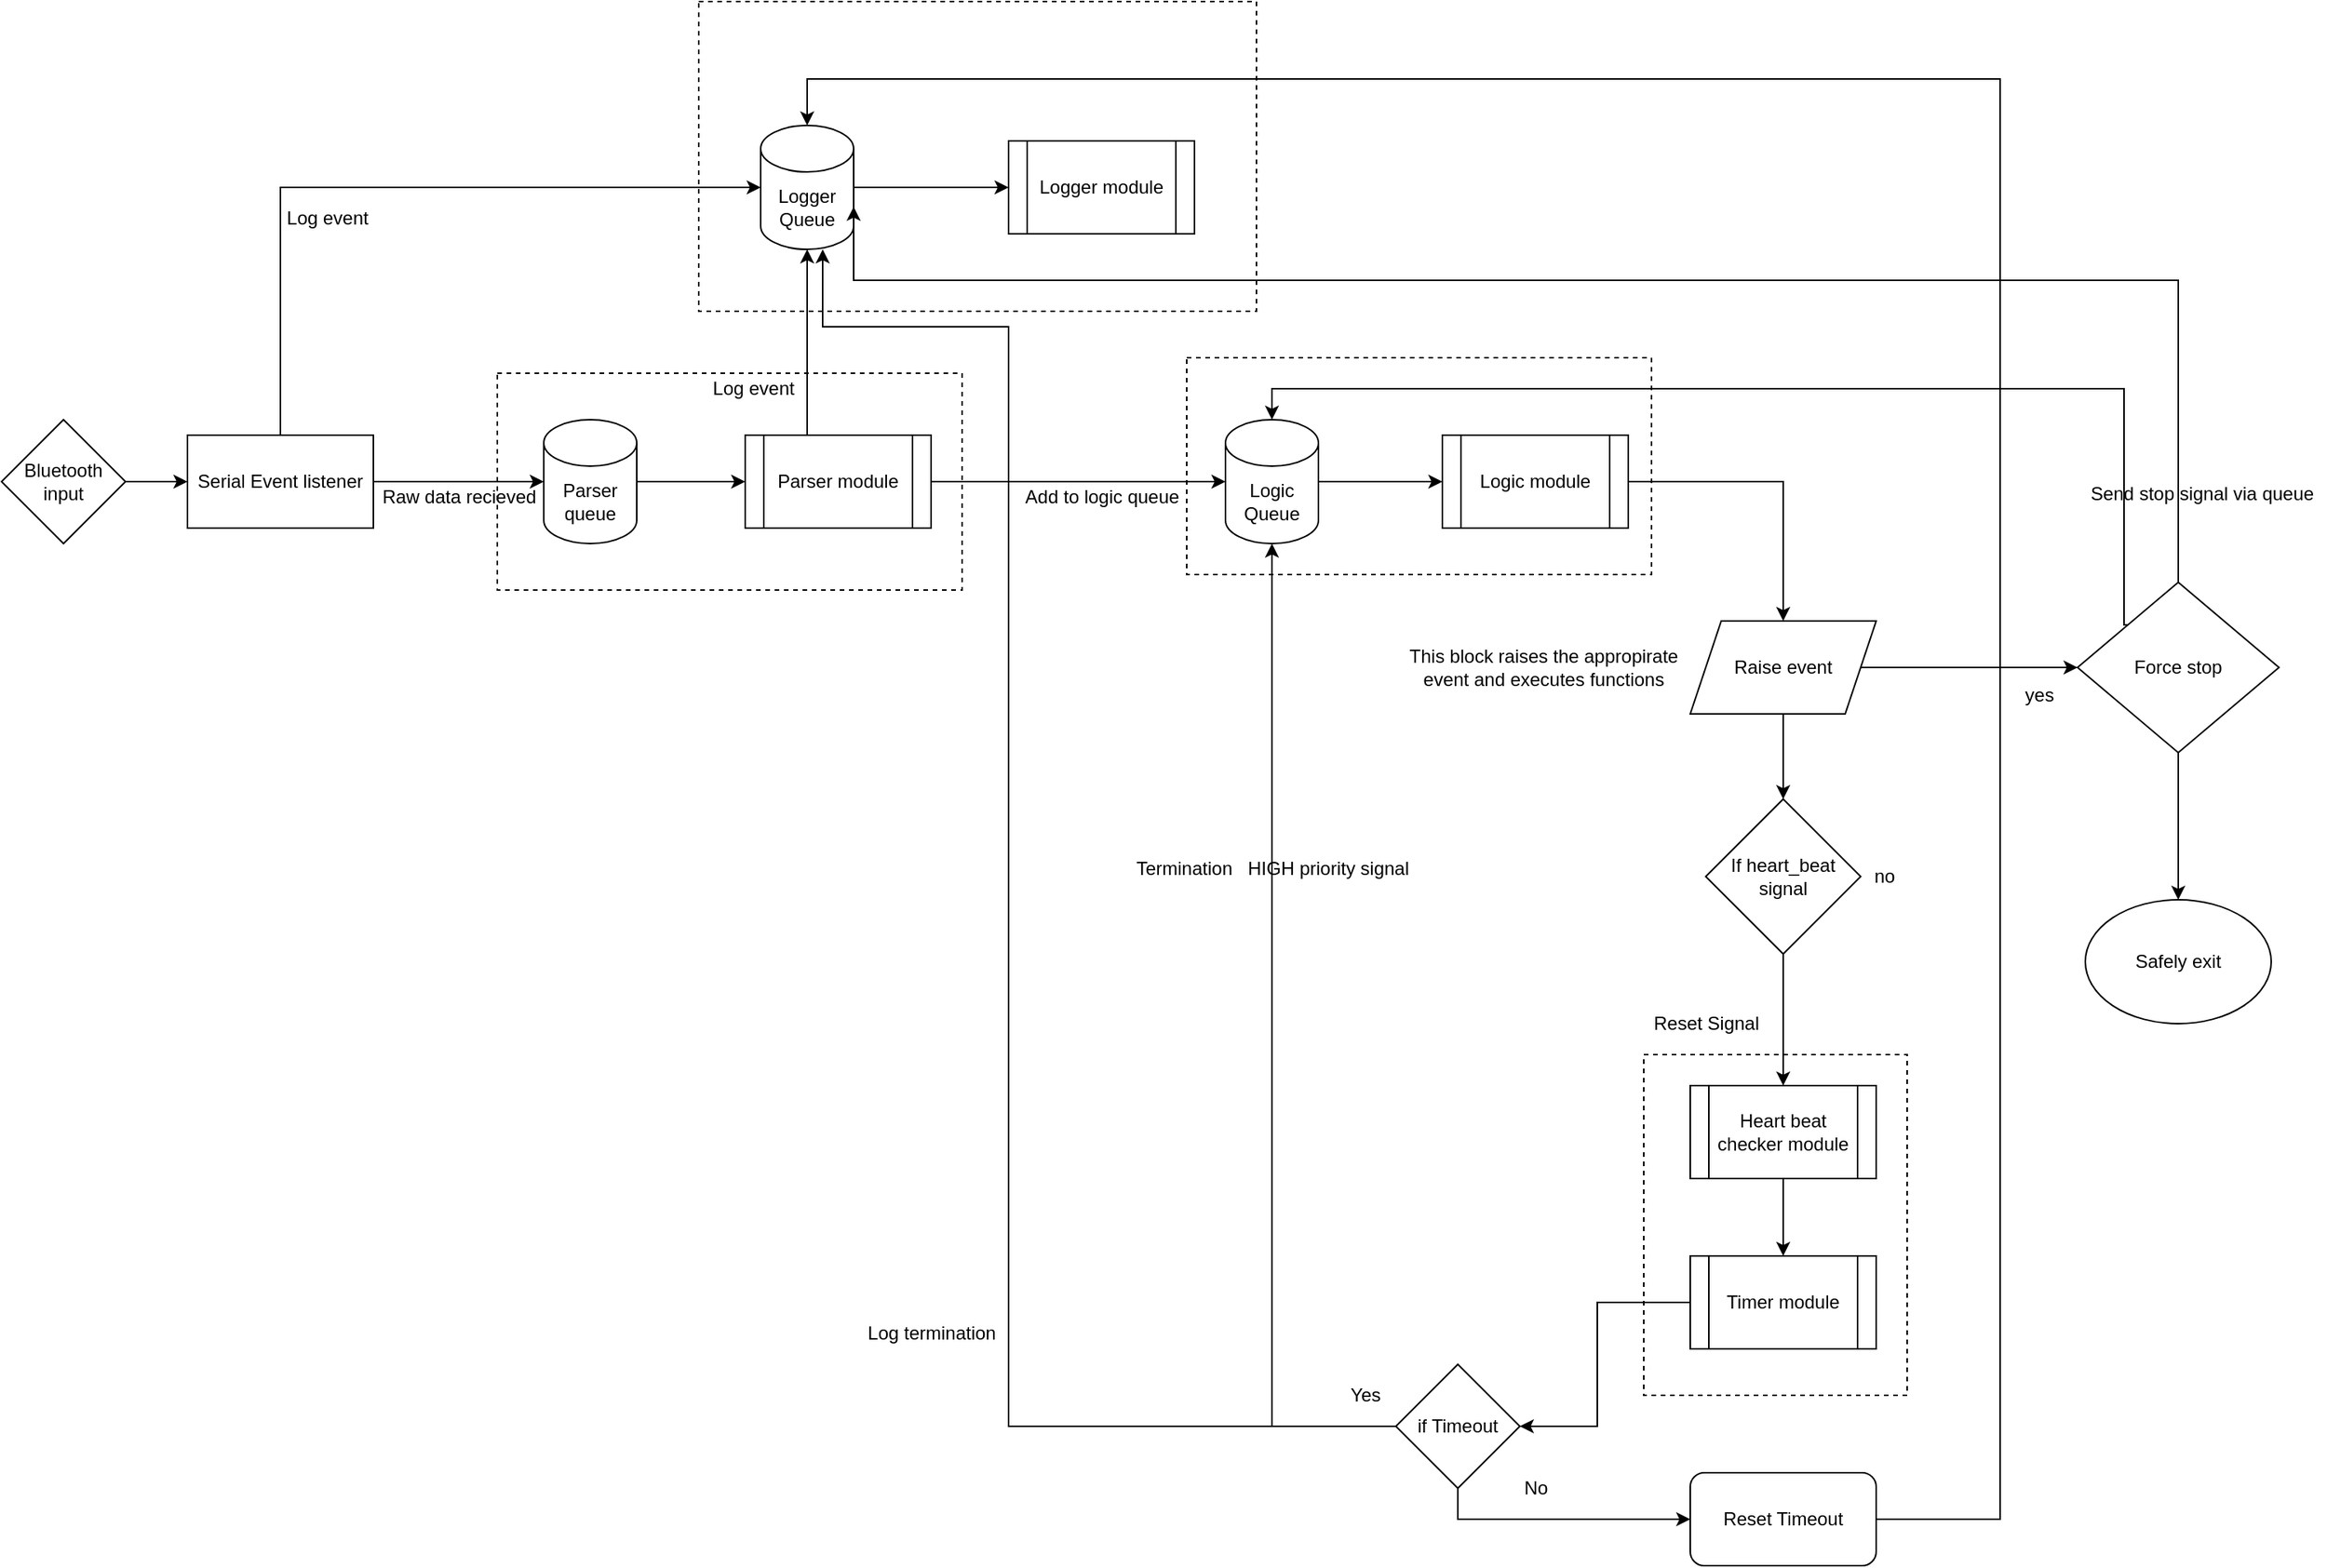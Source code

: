 <mxfile version="14.2.9" type="github">
  <diagram id="aZlOReppdM6Vbn_RqVCT" name="Page-1">
    <mxGraphModel dx="1929" dy="1149" grid="1" gridSize="10" guides="1" tooltips="1" connect="1" arrows="1" fold="1" page="1" pageScale="1" pageWidth="1600" pageHeight="1200" math="0" shadow="0">
      <root>
        <mxCell id="0" />
        <mxCell id="1" parent="0" />
        <mxCell id="UPKcbHkdnJgAcpdIiQ7b-42" value="" style="verticalLabelPosition=bottom;verticalAlign=top;html=1;shape=mxgraph.basic.rect;fillColor2=none;strokeWidth=1;size=20;indent=5;dashed=1;" vertex="1" parent="1">
          <mxGeometry x="825" y="340" width="300" height="140" as="geometry" />
        </mxCell>
        <mxCell id="UPKcbHkdnJgAcpdIiQ7b-40" value="" style="verticalLabelPosition=bottom;verticalAlign=top;html=1;shape=mxgraph.basic.rect;fillColor2=none;strokeWidth=1;size=20;indent=5;dashed=1;" vertex="1" parent="1">
          <mxGeometry x="1120" y="790" width="170" height="220" as="geometry" />
        </mxCell>
        <mxCell id="UPKcbHkdnJgAcpdIiQ7b-39" value="" style="verticalLabelPosition=bottom;verticalAlign=top;html=1;shape=mxgraph.basic.rect;fillColor2=none;strokeWidth=1;size=20;indent=5;dashed=1;" vertex="1" parent="1">
          <mxGeometry x="510" y="110" width="360" height="200" as="geometry" />
        </mxCell>
        <mxCell id="UPKcbHkdnJgAcpdIiQ7b-38" value="" style="verticalLabelPosition=bottom;verticalAlign=top;html=1;shape=mxgraph.basic.rect;fillColor2=none;strokeWidth=1;size=20;indent=5;dashed=1;" vertex="1" parent="1">
          <mxGeometry x="380" y="350" width="300" height="140" as="geometry" />
        </mxCell>
        <mxCell id="m8YfleF8tQ-FQQvyi_9Q-1" value="Logger module" style="shape=process;whiteSpace=wrap;html=1;backgroundOutline=1;" parent="1" vertex="1">
          <mxGeometry x="710" y="200" width="120" height="60" as="geometry" />
        </mxCell>
        <mxCell id="m8YfleF8tQ-FQQvyi_9Q-20" style="edgeStyle=orthogonalEdgeStyle;rounded=0;orthogonalLoop=1;jettySize=auto;html=1;exitX=0.5;exitY=0;exitDx=0;exitDy=0;entryX=0.5;entryY=1;entryDx=0;entryDy=0;entryPerimeter=0;" parent="1" source="m8YfleF8tQ-FQQvyi_9Q-2" target="4gtdM_F05GJ57js9pfhI-3" edge="1">
          <mxGeometry relative="1" as="geometry">
            <mxPoint x="580" y="270" as="targetPoint" />
            <Array as="points">
              <mxPoint x="580" y="390" />
            </Array>
          </mxGeometry>
        </mxCell>
        <mxCell id="UPKcbHkdnJgAcpdIiQ7b-4" style="edgeStyle=orthogonalEdgeStyle;rounded=0;orthogonalLoop=1;jettySize=auto;html=1;exitX=1;exitY=0.5;exitDx=0;exitDy=0;" edge="1" parent="1" source="m8YfleF8tQ-FQQvyi_9Q-2" target="4gtdM_F05GJ57js9pfhI-4">
          <mxGeometry relative="1" as="geometry" />
        </mxCell>
        <mxCell id="m8YfleF8tQ-FQQvyi_9Q-2" value="Parser module" style="shape=process;whiteSpace=wrap;html=1;backgroundOutline=1;" parent="1" vertex="1">
          <mxGeometry x="540" y="390" width="120" height="60" as="geometry" />
        </mxCell>
        <mxCell id="m8YfleF8tQ-FQQvyi_9Q-5" style="edgeStyle=orthogonalEdgeStyle;rounded=0;orthogonalLoop=1;jettySize=auto;html=1;exitX=1;exitY=0.5;exitDx=0;exitDy=0;exitPerimeter=0;" parent="1" target="m8YfleF8tQ-FQQvyi_9Q-1" edge="1" source="4gtdM_F05GJ57js9pfhI-3">
          <mxGeometry relative="1" as="geometry">
            <mxPoint x="620" y="230" as="sourcePoint" />
          </mxGeometry>
        </mxCell>
        <mxCell id="m8YfleF8tQ-FQQvyi_9Q-12" style="edgeStyle=orthogonalEdgeStyle;rounded=0;orthogonalLoop=1;jettySize=auto;html=1;exitX=1;exitY=0.5;exitDx=0;exitDy=0;entryX=0;entryY=0.5;entryDx=0;entryDy=0;" parent="1" source="m8YfleF8tQ-FQQvyi_9Q-10" target="m8YfleF8tQ-FQQvyi_9Q-11" edge="1">
          <mxGeometry relative="1" as="geometry" />
        </mxCell>
        <mxCell id="m8YfleF8tQ-FQQvyi_9Q-10" value="Bluetooth input" style="rhombus;whiteSpace=wrap;html=1;" parent="1" vertex="1">
          <mxGeometry x="60" y="380" width="80" height="80" as="geometry" />
        </mxCell>
        <mxCell id="m8YfleF8tQ-FQQvyi_9Q-18" style="edgeStyle=orthogonalEdgeStyle;rounded=0;orthogonalLoop=1;jettySize=auto;html=1;exitX=1;exitY=0.5;exitDx=0;exitDy=0;entryX=0;entryY=0.5;entryDx=0;entryDy=0;entryPerimeter=0;" parent="1" source="m8YfleF8tQ-FQQvyi_9Q-11" target="4gtdM_F05GJ57js9pfhI-1" edge="1">
          <mxGeometry relative="1" as="geometry">
            <Array as="points">
              <mxPoint x="400" y="420" />
              <mxPoint x="400" y="420" />
            </Array>
          </mxGeometry>
        </mxCell>
        <mxCell id="UPKcbHkdnJgAcpdIiQ7b-1" style="edgeStyle=orthogonalEdgeStyle;rounded=0;orthogonalLoop=1;jettySize=auto;html=1;exitX=0.5;exitY=0;exitDx=0;exitDy=0;entryX=0;entryY=0.5;entryDx=0;entryDy=0;entryPerimeter=0;" edge="1" parent="1" source="m8YfleF8tQ-FQQvyi_9Q-11" target="4gtdM_F05GJ57js9pfhI-3">
          <mxGeometry relative="1" as="geometry" />
        </mxCell>
        <mxCell id="m8YfleF8tQ-FQQvyi_9Q-11" value="Serial Event listener" style="rounded=0;whiteSpace=wrap;html=1;" parent="1" vertex="1">
          <mxGeometry x="180" y="390" width="120" height="60" as="geometry" />
        </mxCell>
        <mxCell id="m8YfleF8tQ-FQQvyi_9Q-22" value="Raw data recieved" style="text;html=1;align=center;verticalAlign=middle;resizable=0;points=[];autosize=1;" parent="1" vertex="1">
          <mxGeometry x="300" y="420" width="110" height="20" as="geometry" />
        </mxCell>
        <mxCell id="4gtdM_F05GJ57js9pfhI-2" style="edgeStyle=orthogonalEdgeStyle;rounded=0;orthogonalLoop=1;jettySize=auto;html=1;exitX=1;exitY=0.5;exitDx=0;exitDy=0;exitPerimeter=0;entryX=0;entryY=0.5;entryDx=0;entryDy=0;" parent="1" source="4gtdM_F05GJ57js9pfhI-1" target="m8YfleF8tQ-FQQvyi_9Q-2" edge="1">
          <mxGeometry relative="1" as="geometry" />
        </mxCell>
        <mxCell id="4gtdM_F05GJ57js9pfhI-1" value="Parser queue" style="shape=cylinder3;whiteSpace=wrap;html=1;boundedLbl=1;backgroundOutline=1;size=15;" parent="1" vertex="1">
          <mxGeometry x="410" y="380" width="60" height="80" as="geometry" />
        </mxCell>
        <mxCell id="4gtdM_F05GJ57js9pfhI-3" value="Logger Queue" style="shape=cylinder3;whiteSpace=wrap;html=1;boundedLbl=1;backgroundOutline=1;size=15;" parent="1" vertex="1">
          <mxGeometry x="550" y="190" width="60" height="80" as="geometry" />
        </mxCell>
        <mxCell id="4gtdM_F05GJ57js9pfhI-7" style="edgeStyle=orthogonalEdgeStyle;rounded=0;orthogonalLoop=1;jettySize=auto;html=1;exitX=1;exitY=0.5;exitDx=0;exitDy=0;exitPerimeter=0;entryX=0;entryY=0.5;entryDx=0;entryDy=0;" parent="1" source="4gtdM_F05GJ57js9pfhI-4" target="UPKcbHkdnJgAcpdIiQ7b-19" edge="1">
          <mxGeometry relative="1" as="geometry">
            <mxPoint x="970.0" y="420" as="targetPoint" />
          </mxGeometry>
        </mxCell>
        <mxCell id="4gtdM_F05GJ57js9pfhI-4" value="Logic Queue" style="shape=cylinder3;whiteSpace=wrap;html=1;boundedLbl=1;backgroundOutline=1;size=15;" parent="1" vertex="1">
          <mxGeometry x="850" y="380" width="60" height="80" as="geometry" />
        </mxCell>
        <mxCell id="4gtdM_F05GJ57js9pfhI-9" style="edgeStyle=orthogonalEdgeStyle;rounded=0;orthogonalLoop=1;jettySize=auto;html=1;exitX=1;exitY=0.5;exitDx=0;exitDy=0;" parent="1" source="UPKcbHkdnJgAcpdIiQ7b-19" target="4gtdM_F05GJ57js9pfhI-8" edge="1">
          <mxGeometry relative="1" as="geometry">
            <mxPoint x="1090.0" y="420" as="sourcePoint" />
          </mxGeometry>
        </mxCell>
        <mxCell id="UPKcbHkdnJgAcpdIiQ7b-15" style="edgeStyle=orthogonalEdgeStyle;rounded=0;orthogonalLoop=1;jettySize=auto;html=1;exitX=0.5;exitY=1;exitDx=0;exitDy=0;" edge="1" parent="1" source="4gtdM_F05GJ57js9pfhI-8" target="4gtdM_F05GJ57js9pfhI-11">
          <mxGeometry relative="1" as="geometry" />
        </mxCell>
        <mxCell id="UPKcbHkdnJgAcpdIiQ7b-25" value="" style="edgeStyle=orthogonalEdgeStyle;rounded=0;orthogonalLoop=1;jettySize=auto;html=1;" edge="1" parent="1" source="4gtdM_F05GJ57js9pfhI-8" target="UPKcbHkdnJgAcpdIiQ7b-24">
          <mxGeometry relative="1" as="geometry" />
        </mxCell>
        <mxCell id="4gtdM_F05GJ57js9pfhI-8" value="Raise event" style="shape=parallelogram;perimeter=parallelogramPerimeter;whiteSpace=wrap;html=1;fixedSize=1;" parent="1" vertex="1">
          <mxGeometry x="1150" y="510" width="120" height="60" as="geometry" />
        </mxCell>
        <mxCell id="4gtdM_F05GJ57js9pfhI-14" value="" style="edgeStyle=orthogonalEdgeStyle;rounded=0;orthogonalLoop=1;jettySize=auto;html=1;exitX=0.5;exitY=1;exitDx=0;exitDy=0;entryX=0.5;entryY=0;entryDx=0;entryDy=0;" parent="1" source="4gtdM_F05GJ57js9pfhI-11" target="UPKcbHkdnJgAcpdIiQ7b-33" edge="1">
          <mxGeometry relative="1" as="geometry" />
        </mxCell>
        <mxCell id="4gtdM_F05GJ57js9pfhI-11" value="If heart_beat signal" style="rhombus;whiteSpace=wrap;html=1;" parent="1" vertex="1">
          <mxGeometry x="1160" y="625" width="100" height="100" as="geometry" />
        </mxCell>
        <mxCell id="4gtdM_F05GJ57js9pfhI-16" value="Reset Signal" style="text;html=1;align=center;verticalAlign=middle;resizable=0;points=[];autosize=1;" parent="1" vertex="1">
          <mxGeometry x="1120" y="760" width="80" height="20" as="geometry" />
        </mxCell>
        <mxCell id="4gtdM_F05GJ57js9pfhI-17" value="no" style="text;html=1;align=center;verticalAlign=middle;resizable=0;points=[];autosize=1;" parent="1" vertex="1">
          <mxGeometry x="1260" y="665" width="30" height="20" as="geometry" />
        </mxCell>
        <mxCell id="4gtdM_F05GJ57js9pfhI-22" value="" style="edgeStyle=orthogonalEdgeStyle;rounded=0;orthogonalLoop=1;jettySize=auto;html=1;entryX=0.5;entryY=1;entryDx=0;entryDy=0;entryPerimeter=0;" parent="1" source="4gtdM_F05GJ57js9pfhI-18" target="4gtdM_F05GJ57js9pfhI-4" edge="1">
          <mxGeometry relative="1" as="geometry">
            <mxPoint x="890.0" y="910" as="targetPoint" />
          </mxGeometry>
        </mxCell>
        <mxCell id="UPKcbHkdnJgAcpdIiQ7b-44" style="edgeStyle=orthogonalEdgeStyle;rounded=0;orthogonalLoop=1;jettySize=auto;html=1;exitX=0.5;exitY=1;exitDx=0;exitDy=0;entryX=0;entryY=0.5;entryDx=0;entryDy=0;" edge="1" parent="1" source="4gtdM_F05GJ57js9pfhI-18" target="UPKcbHkdnJgAcpdIiQ7b-9">
          <mxGeometry relative="1" as="geometry" />
        </mxCell>
        <mxCell id="4gtdM_F05GJ57js9pfhI-18" value="if Timeout " style="rhombus;whiteSpace=wrap;html=1;" parent="1" vertex="1">
          <mxGeometry x="960" y="990" width="80" height="80" as="geometry" />
        </mxCell>
        <mxCell id="4gtdM_F05GJ57js9pfhI-25" style="edgeStyle=orthogonalEdgeStyle;rounded=0;orthogonalLoop=1;jettySize=auto;html=1;exitX=0;exitY=0.5;exitDx=0;exitDy=0;entryX=0.667;entryY=1;entryDx=0;entryDy=0;entryPerimeter=0;" parent="1" source="4gtdM_F05GJ57js9pfhI-18" target="4gtdM_F05GJ57js9pfhI-3" edge="1">
          <mxGeometry relative="1" as="geometry">
            <Array as="points">
              <mxPoint x="710" y="1030" />
              <mxPoint x="710" y="320" />
              <mxPoint x="590" y="320" />
            </Array>
            <mxPoint x="840.0" y="880" as="sourcePoint" />
          </mxGeometry>
        </mxCell>
        <mxCell id="4gtdM_F05GJ57js9pfhI-24" value="Termination &amp;nbsp; HIGH priority signal" style="text;html=1;align=center;verticalAlign=middle;resizable=0;points=[];autosize=1;" parent="1" vertex="1">
          <mxGeometry x="785" y="660" width="190" height="20" as="geometry" />
        </mxCell>
        <mxCell id="UPKcbHkdnJgAcpdIiQ7b-5" value="Yes" style="text;html=1;align=center;verticalAlign=middle;resizable=0;points=[];autosize=1;" vertex="1" parent="1">
          <mxGeometry x="920" y="1000" width="40" height="20" as="geometry" />
        </mxCell>
        <mxCell id="UPKcbHkdnJgAcpdIiQ7b-23" style="edgeStyle=orthogonalEdgeStyle;rounded=0;orthogonalLoop=1;jettySize=auto;html=1;exitX=0;exitY=0.5;exitDx=0;exitDy=0;entryX=1;entryY=0.5;entryDx=0;entryDy=0;" edge="1" parent="1" source="UPKcbHkdnJgAcpdIiQ7b-8" target="4gtdM_F05GJ57js9pfhI-18">
          <mxGeometry relative="1" as="geometry">
            <Array as="points">
              <mxPoint x="1090" y="950" />
              <mxPoint x="1090" y="1030" />
            </Array>
          </mxGeometry>
        </mxCell>
        <mxCell id="UPKcbHkdnJgAcpdIiQ7b-8" value="Timer module" style="shape=process;whiteSpace=wrap;html=1;backgroundOutline=1;" vertex="1" parent="1">
          <mxGeometry x="1150" y="920" width="120" height="60" as="geometry" />
        </mxCell>
        <mxCell id="UPKcbHkdnJgAcpdIiQ7b-13" style="edgeStyle=orthogonalEdgeStyle;rounded=0;orthogonalLoop=1;jettySize=auto;html=1;exitX=1;exitY=0.5;exitDx=0;exitDy=0;entryX=0.5;entryY=0;entryDx=0;entryDy=0;entryPerimeter=0;" edge="1" parent="1" source="UPKcbHkdnJgAcpdIiQ7b-9" target="4gtdM_F05GJ57js9pfhI-3">
          <mxGeometry relative="1" as="geometry">
            <Array as="points">
              <mxPoint x="1350" y="1090" />
              <mxPoint x="1350" y="160" />
              <mxPoint x="580" y="160" />
            </Array>
          </mxGeometry>
        </mxCell>
        <mxCell id="UPKcbHkdnJgAcpdIiQ7b-9" value="Reset Timeout" style="rounded=1;whiteSpace=wrap;html=1;" vertex="1" parent="1">
          <mxGeometry x="1150" y="1060" width="120" height="60" as="geometry" />
        </mxCell>
        <mxCell id="UPKcbHkdnJgAcpdIiQ7b-11" value="Log event" style="text;html=1;align=center;verticalAlign=middle;resizable=0;points=[];autosize=1;" vertex="1" parent="1">
          <mxGeometry x="235" y="240" width="70" height="20" as="geometry" />
        </mxCell>
        <mxCell id="UPKcbHkdnJgAcpdIiQ7b-12" value="Log event" style="text;html=1;align=center;verticalAlign=middle;resizable=0;points=[];autosize=1;" vertex="1" parent="1">
          <mxGeometry x="510" y="350" width="70" height="20" as="geometry" />
        </mxCell>
        <mxCell id="UPKcbHkdnJgAcpdIiQ7b-14" value="Add to logic queue " style="text;html=1;align=center;verticalAlign=middle;resizable=0;points=[];autosize=1;" vertex="1" parent="1">
          <mxGeometry x="715" y="420" width="110" height="20" as="geometry" />
        </mxCell>
        <mxCell id="UPKcbHkdnJgAcpdIiQ7b-19" value="&lt;div&gt;Logic module&lt;/div&gt;" style="shape=process;whiteSpace=wrap;html=1;backgroundOutline=1;" vertex="1" parent="1">
          <mxGeometry x="990" y="390" width="120" height="60" as="geometry" />
        </mxCell>
        <mxCell id="UPKcbHkdnJgAcpdIiQ7b-20" value="Log termination" style="text;html=1;align=center;verticalAlign=middle;resizable=0;points=[];autosize=1;" vertex="1" parent="1">
          <mxGeometry x="610" y="960" width="100" height="20" as="geometry" />
        </mxCell>
        <mxCell id="UPKcbHkdnJgAcpdIiQ7b-28" style="edgeStyle=orthogonalEdgeStyle;rounded=0;orthogonalLoop=1;jettySize=auto;html=1;exitX=0.5;exitY=0;exitDx=0;exitDy=0;entryX=1;entryY=0;entryDx=0;entryDy=52.5;entryPerimeter=0;" edge="1" parent="1" source="UPKcbHkdnJgAcpdIiQ7b-24" target="4gtdM_F05GJ57js9pfhI-3">
          <mxGeometry relative="1" as="geometry">
            <Array as="points">
              <mxPoint x="1465" y="290" />
              <mxPoint x="610" y="290" />
            </Array>
          </mxGeometry>
        </mxCell>
        <mxCell id="UPKcbHkdnJgAcpdIiQ7b-30" style="edgeStyle=orthogonalEdgeStyle;rounded=0;orthogonalLoop=1;jettySize=auto;html=1;exitX=0;exitY=0;exitDx=0;exitDy=0;entryX=0.5;entryY=0;entryDx=0;entryDy=0;entryPerimeter=0;" edge="1" parent="1" source="UPKcbHkdnJgAcpdIiQ7b-24" target="4gtdM_F05GJ57js9pfhI-4">
          <mxGeometry relative="1" as="geometry">
            <Array as="points">
              <mxPoint x="1430" y="513" />
              <mxPoint x="1430" y="360" />
              <mxPoint x="880" y="360" />
            </Array>
          </mxGeometry>
        </mxCell>
        <mxCell id="UPKcbHkdnJgAcpdIiQ7b-32" value="" style="edgeStyle=orthogonalEdgeStyle;rounded=0;orthogonalLoop=1;jettySize=auto;html=1;" edge="1" parent="1" source="UPKcbHkdnJgAcpdIiQ7b-24" target="UPKcbHkdnJgAcpdIiQ7b-31">
          <mxGeometry relative="1" as="geometry" />
        </mxCell>
        <mxCell id="UPKcbHkdnJgAcpdIiQ7b-24" value="Force stop" style="rhombus;whiteSpace=wrap;html=1;" vertex="1" parent="1">
          <mxGeometry x="1400" y="485" width="130" height="110" as="geometry" />
        </mxCell>
        <mxCell id="UPKcbHkdnJgAcpdIiQ7b-26" value="&lt;div&gt;yes&lt;/div&gt;&lt;div&gt;&lt;br&gt;&lt;/div&gt;" style="text;html=1;align=center;verticalAlign=middle;resizable=0;points=[];autosize=1;" vertex="1" parent="1">
          <mxGeometry x="1360" y="550" width="30" height="30" as="geometry" />
        </mxCell>
        <mxCell id="UPKcbHkdnJgAcpdIiQ7b-27" value="&lt;div&gt;This block raises the appropirate &lt;br&gt;&lt;/div&gt;&lt;div&gt;event and executes functions&lt;/div&gt;" style="text;html=1;align=center;verticalAlign=middle;resizable=0;points=[];autosize=1;" vertex="1" parent="1">
          <mxGeometry x="960" y="525" width="190" height="30" as="geometry" />
        </mxCell>
        <mxCell id="UPKcbHkdnJgAcpdIiQ7b-29" value="&lt;div&gt;Send stop signal via queue&lt;/div&gt;&lt;div&gt;&lt;br&gt;&lt;/div&gt;" style="text;html=1;align=center;verticalAlign=middle;resizable=0;points=[];autosize=1;" vertex="1" parent="1">
          <mxGeometry x="1400" y="420" width="160" height="30" as="geometry" />
        </mxCell>
        <mxCell id="UPKcbHkdnJgAcpdIiQ7b-31" value="Safely exit" style="ellipse;whiteSpace=wrap;html=1;" vertex="1" parent="1">
          <mxGeometry x="1405" y="690" width="120" height="80" as="geometry" />
        </mxCell>
        <mxCell id="UPKcbHkdnJgAcpdIiQ7b-35" value="" style="edgeStyle=orthogonalEdgeStyle;rounded=0;orthogonalLoop=1;jettySize=auto;html=1;" edge="1" parent="1" source="UPKcbHkdnJgAcpdIiQ7b-33" target="UPKcbHkdnJgAcpdIiQ7b-8">
          <mxGeometry relative="1" as="geometry" />
        </mxCell>
        <mxCell id="UPKcbHkdnJgAcpdIiQ7b-33" value="Heart beat checker module" style="shape=process;whiteSpace=wrap;html=1;backgroundOutline=1;" vertex="1" parent="1">
          <mxGeometry x="1150" y="810" width="120" height="60" as="geometry" />
        </mxCell>
        <mxCell id="UPKcbHkdnJgAcpdIiQ7b-45" value="No" style="text;html=1;align=center;verticalAlign=middle;resizable=0;points=[];autosize=1;" vertex="1" parent="1">
          <mxGeometry x="1035" y="1060" width="30" height="20" as="geometry" />
        </mxCell>
      </root>
    </mxGraphModel>
  </diagram>
</mxfile>
